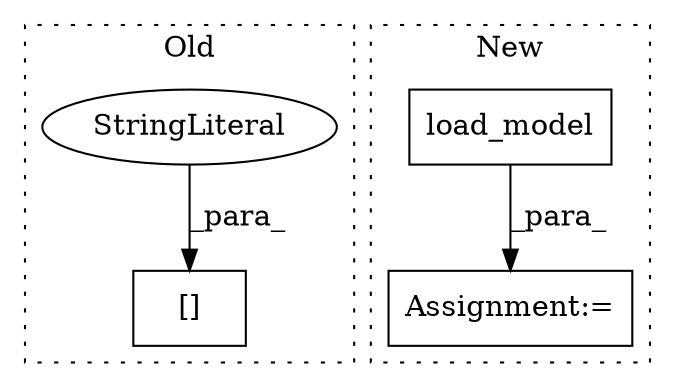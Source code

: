 digraph G {
subgraph cluster0 {
1 [label="[]" a="2" s="4369,4393" l="6,1" shape="box"];
3 [label="StringLiteral" a="45" s="4375" l="18" shape="ellipse"];
label = "Old";
style="dotted";
}
subgraph cluster1 {
2 [label="load_model" a="32" s="3953,3989" l="11,1" shape="box"];
4 [label="Assignment:=" a="7" s="3939" l="1" shape="box"];
label = "New";
style="dotted";
}
2 -> 4 [label="_para_"];
3 -> 1 [label="_para_"];
}